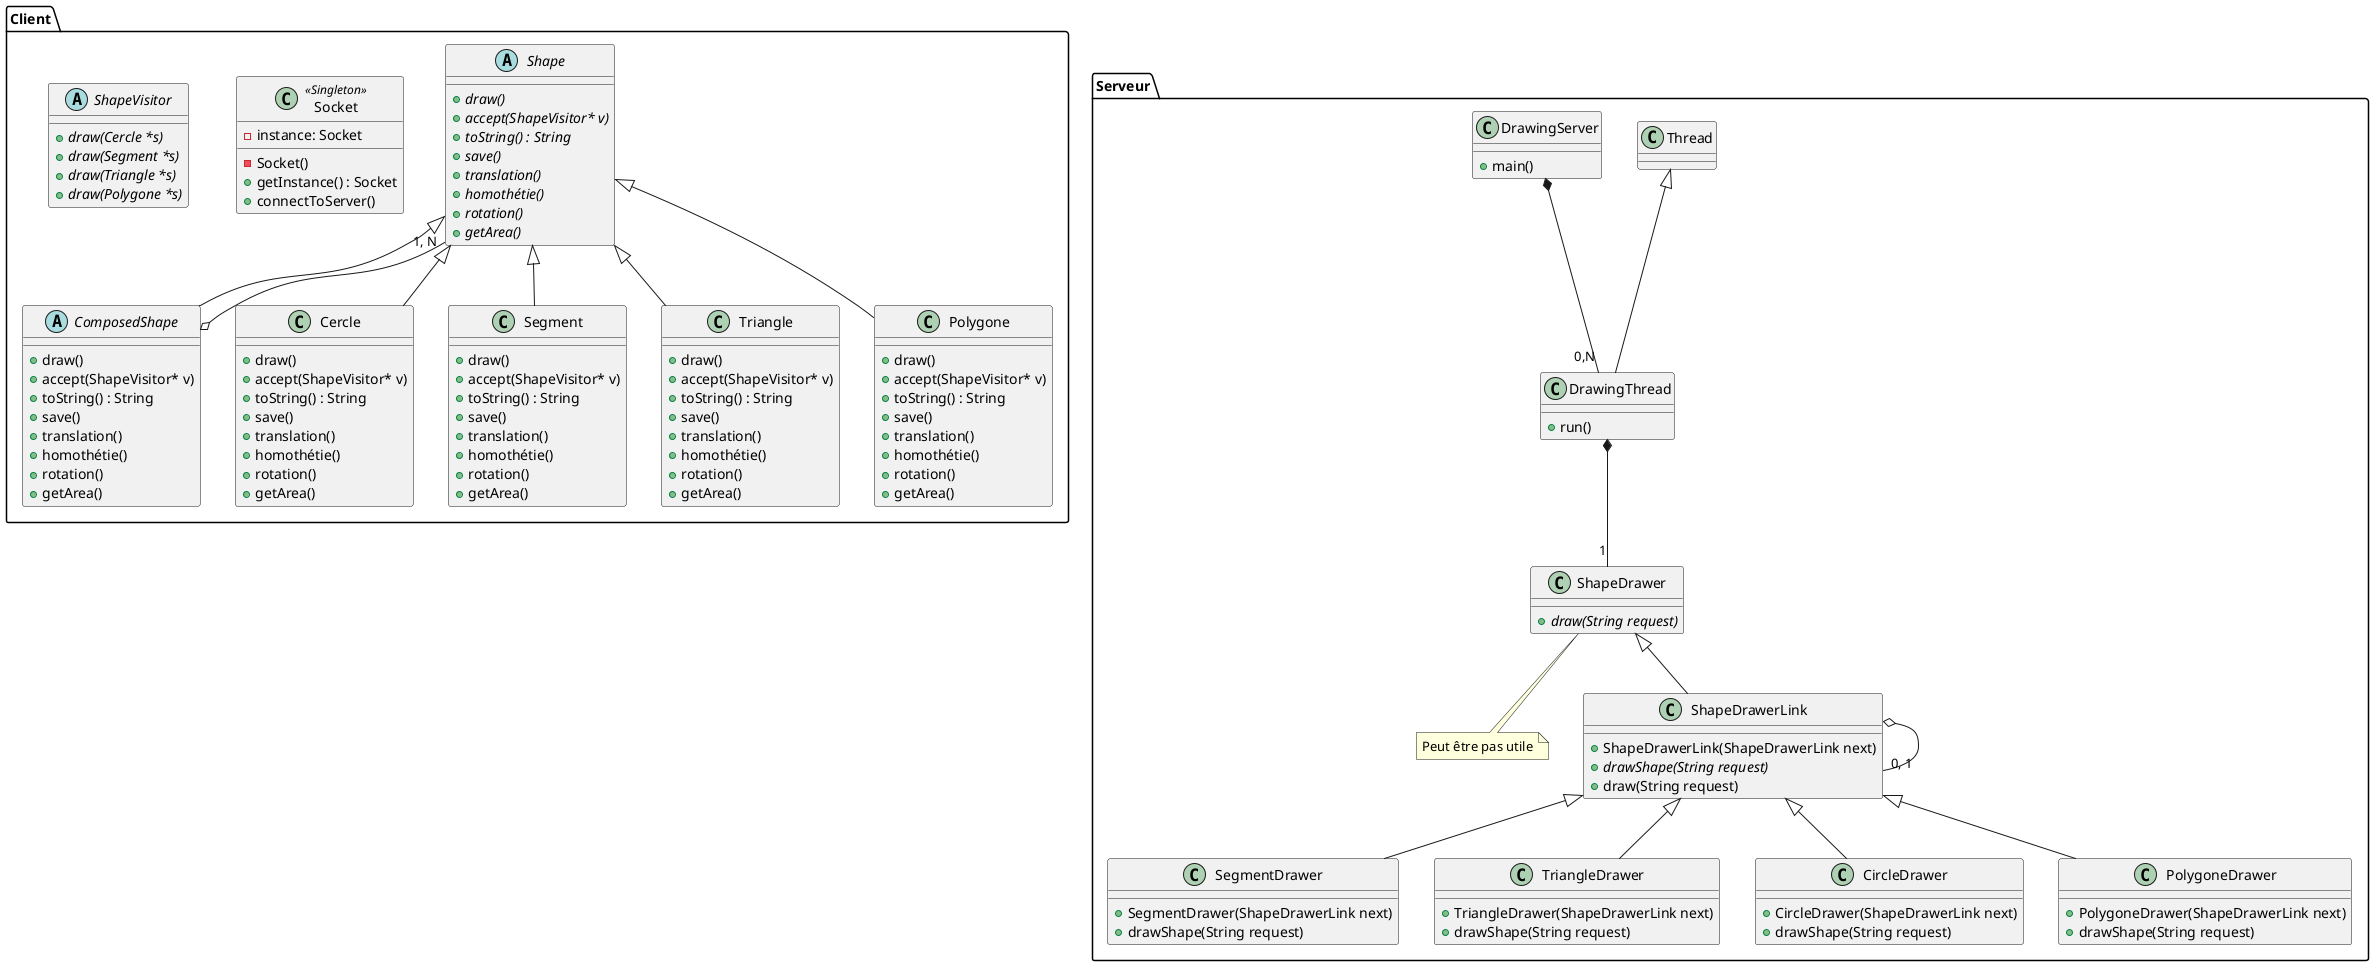 @startuml
package Client {
    abstract class Shape {
        +{abstract} draw()
        +{abstract} accept(ShapeVisitor* v)
        +{abstract} toString() : String
        +{abstract} save()
        +{abstract} translation()
        +{abstract} homothétie()
        +{abstract} rotation()
        +{abstract} getArea()
    }

    abstract class ComposedShape {
        +draw()
        +accept(ShapeVisitor* v)
        +toString() : String
        +save()
        +translation()
        +homothétie()
        +rotation()
        +getArea()
    }

    class Cercle {
        +draw()
        +accept(ShapeVisitor* v)
        +toString() : String
        +save()
        +translation()
        +homothétie()
        +rotation()
        +getArea()
    }
    class Segment {
        +draw()
        +accept(ShapeVisitor* v)
        +toString() : String
        +save()
        +translation()
        +homothétie()
        +rotation()
        +getArea()
    }
    class Triangle {
        +draw()
        +accept(ShapeVisitor* v)
        +toString() : String
        +save()
        +translation()
        +homothétie()
        +rotation()
        +getArea()
    }
    class Polygone {
        +draw()
        +accept(ShapeVisitor* v)
        +toString() : String
        +save()
        +translation()
        +homothétie()
        +rotation()
        +getArea()
    }
    class Socket << Singleton >> {
        -instance: Socket
        -Socket()
        +getInstance() : Socket
        +connectToServer()
    }

    abstract class ShapeVisitor {
        +{abstract} draw(Cercle *s)
        +{abstract} draw(Segment *s)
        +{abstract} draw(Triangle *s)
        +{abstract} draw(Polygone *s)
    }
}

package Serveur {
    class Thread
    class DrawingServer {
        +main()
    }
    class DrawingThread {
        +run()
    }

    class ShapeDrawer {
        +{abstract}draw(String request)
    }

    note "Peut être pas utile" as N1

    ShapeDrawer..N1

    class ShapeDrawerLink {
        +ShapeDrawerLink(ShapeDrawerLink next)
        +{abstract} drawShape(String request)
        +draw(String request)
    }

    class SegmentDrawer {
        +SegmentDrawer(ShapeDrawerLink next)
        +drawShape(String request)
    }

    class TriangleDrawer {
        +TriangleDrawer(ShapeDrawerLink next)
        +drawShape(String request)
    }

    class CircleDrawer {
        +CircleDrawer(ShapeDrawerLink next)
        +drawShape(String request)
    }

    class PolygoneDrawer {
        +PolygoneDrawer(ShapeDrawerLink next)
        +drawShape(String request)
    }

}
Shape <|-- Cercle
Shape <|-- Segment
Shape <|-- Triangle
Shape <|-- Polygone
DrawingServer *-- "0,N" DrawingThread
Thread <|-- DrawingThread
ShapeDrawer <|-- ShapeDrawerLink
ShapeDrawerLink o-- "0, 1" ShapeDrawerLink
ShapeDrawerLink <|-- SegmentDrawer
ShapeDrawerLink <|-- TriangleDrawer
ShapeDrawerLink <|-- CircleDrawer
ShapeDrawerLink <|-- PolygoneDrawer
DrawingThread *-- "1" ShapeDrawer
ComposedShape o-- "1, N" Shape
Shape <|-- ComposedShape
@enduml
